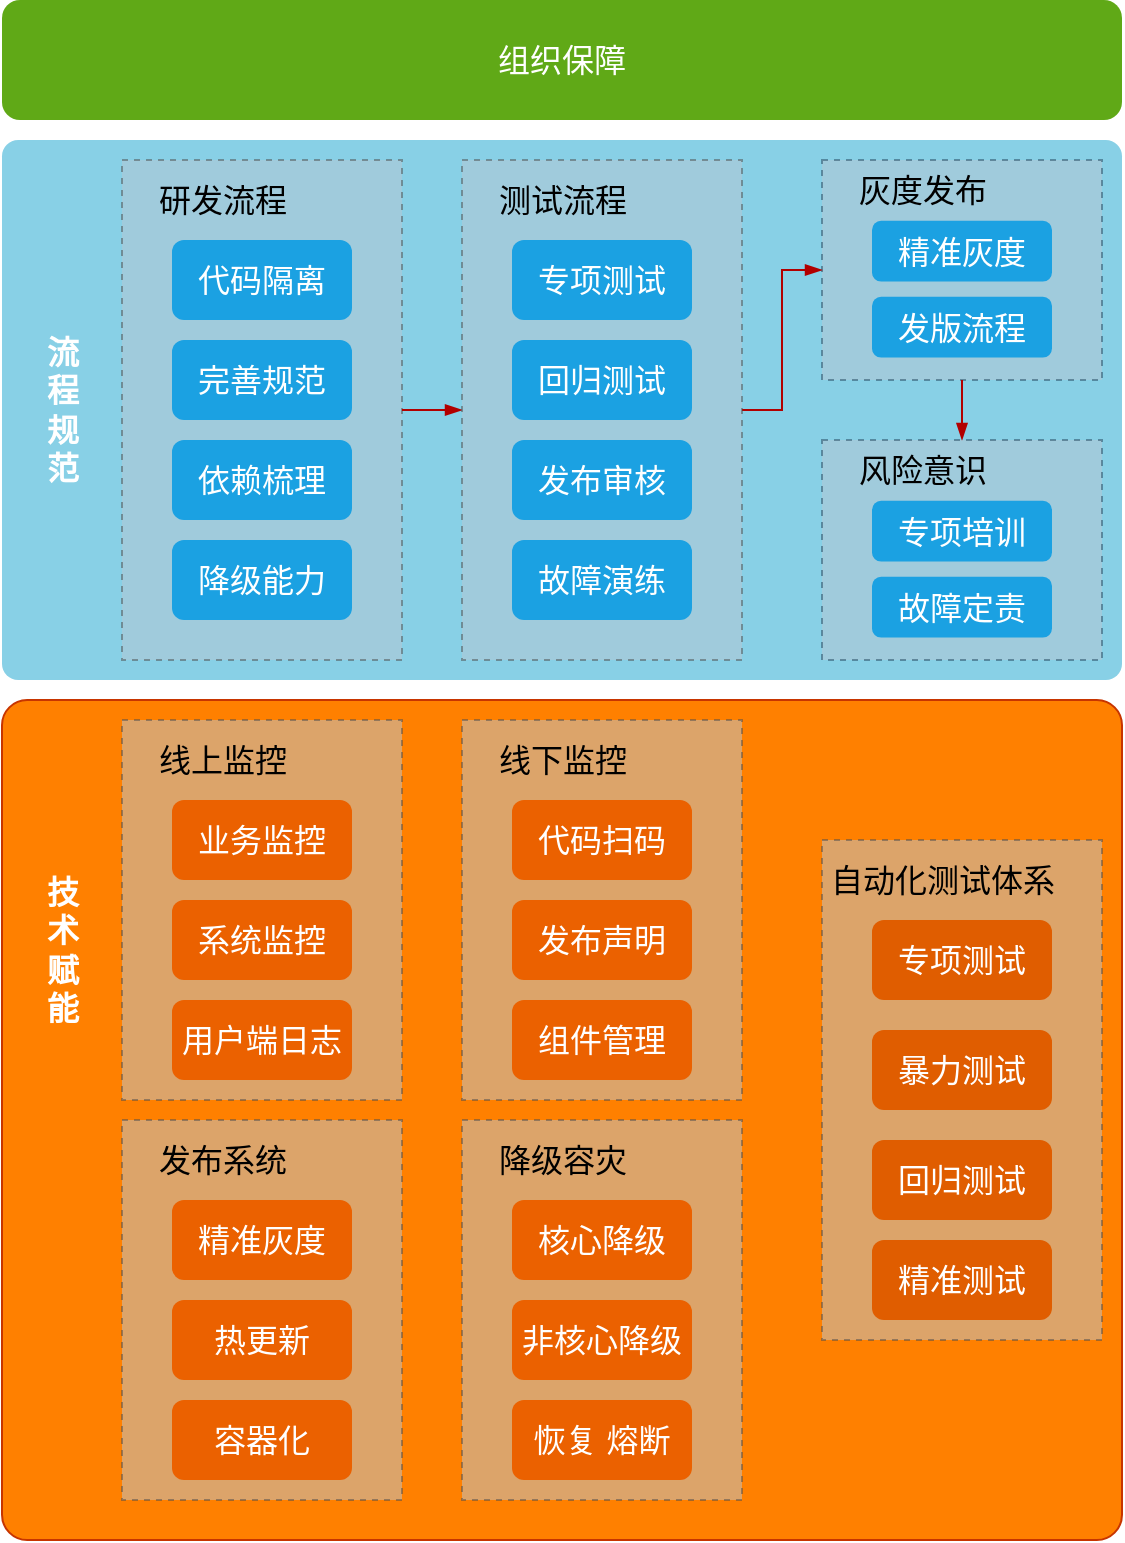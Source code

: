 <mxfile version="14.2.7" type="github">
  <diagram id="Ow_AVmy7Ml7WNaqZmlaC" name="Page-1">
    <mxGraphModel dx="744" dy="625" grid="1" gridSize="10" guides="1" tooltips="1" connect="1" arrows="1" fold="1" page="1" pageScale="1" pageWidth="827" pageHeight="1169" math="0" shadow="0">
      <root>
        <mxCell id="0" />
        <mxCell id="1" parent="0" />
        <mxCell id="0TEbAbj2sO7XbBUJldYK-2" value="" style="whiteSpace=wrap;html=1;dashed=1;fillColor=none;strokeColor=#4D4D4D;" parent="1" vertex="1">
          <mxGeometry x="140" y="190" width="140" height="250" as="geometry" />
        </mxCell>
        <mxCell id="0TEbAbj2sO7XbBUJldYK-76" value="" style="whiteSpace=wrap;html=1;dashed=1;fillColor=none;strokeColor=#4D4D4D;" parent="1" vertex="1">
          <mxGeometry x="310" y="190" width="140" height="250" as="geometry" />
        </mxCell>
        <mxCell id="0TEbAbj2sO7XbBUJldYK-70" value="" style="rounded=1;whiteSpace=wrap;html=1;fontSize=16;arcSize=3;fillColor=#88D0E6;strokeColor=none;" parent="1" vertex="1">
          <mxGeometry x="80" y="180" width="560" height="270" as="geometry" />
        </mxCell>
        <mxCell id="0TEbAbj2sO7XbBUJldYK-1" value="&lt;font style=&quot;font-size: 16px&quot;&gt;组织保障&lt;/font&gt;" style="rounded=1;whiteSpace=wrap;html=1;fillColor=#60a917;fontColor=#ffffff;strokeColor=none;" parent="1" vertex="1">
          <mxGeometry x="80" y="110" width="560" height="60" as="geometry" />
        </mxCell>
        <mxCell id="0TEbAbj2sO7XbBUJldYK-10" value="" style="group;fillColor=#bac8d3;dashed=1;opacity=50;strokeColor=#4D4D4D;container=0;" parent="1" vertex="1" connectable="0">
          <mxGeometry x="140" y="190" width="140" height="250" as="geometry" />
        </mxCell>
        <mxCell id="0TEbAbj2sO7XbBUJldYK-29" style="edgeStyle=orthogonalEdgeStyle;rounded=0;jumpStyle=none;orthogonalLoop=1;jettySize=auto;html=1;exitX=1;exitY=0.5;exitDx=0;exitDy=0;entryX=0;entryY=0.5;entryDx=0;entryDy=0;endArrow=blockThin;endFill=1;fontSize=16;fillColor=#e51400;strokeColor=#B20000;" parent="1" source="0TEbAbj2sO7XbBUJldYK-2" target="0TEbAbj2sO7XbBUJldYK-12" edge="1">
          <mxGeometry relative="1" as="geometry" />
        </mxCell>
        <mxCell id="0TEbAbj2sO7XbBUJldYK-30" value="" style="group;opacity=50;dashed=1;" parent="1" vertex="1" connectable="0">
          <mxGeometry x="490" y="190" width="140" height="110" as="geometry" />
        </mxCell>
        <mxCell id="0TEbAbj2sO7XbBUJldYK-21" value="" style="whiteSpace=wrap;html=1;dashed=1;fillColor=#bac8d3;strokeColor=#23445d;opacity=50;" parent="0TEbAbj2sO7XbBUJldYK-30" vertex="1">
          <mxGeometry width="140" height="110" as="geometry" />
        </mxCell>
        <mxCell id="0TEbAbj2sO7XbBUJldYK-22" value="&lt;span style=&quot;font-weight: normal&quot;&gt;灰度发布&lt;/span&gt;" style="text;strokeColor=none;fillColor=none;html=1;fontSize=16;fontStyle=1;verticalAlign=middle;align=center;dashed=1;" parent="0TEbAbj2sO7XbBUJldYK-30" vertex="1">
          <mxGeometry width="100" height="30.4" as="geometry" />
        </mxCell>
        <mxCell id="0TEbAbj2sO7XbBUJldYK-23" value="精准灰度" style="rounded=1;whiteSpace=wrap;html=1;dashed=1;fontSize=16;fillColor=#1ba1e2;fontColor=#ffffff;strokeColor=none;" parent="0TEbAbj2sO7XbBUJldYK-30" vertex="1">
          <mxGeometry x="25" y="30.4" width="90" height="30.4" as="geometry" />
        </mxCell>
        <mxCell id="0TEbAbj2sO7XbBUJldYK-24" value="发版流程" style="rounded=1;whiteSpace=wrap;html=1;dashed=1;fontSize=16;fillColor=#1ba1e2;fontColor=#ffffff;strokeColor=none;" parent="0TEbAbj2sO7XbBUJldYK-30" vertex="1">
          <mxGeometry x="25" y="68.4" width="90" height="30.4" as="geometry" />
        </mxCell>
        <mxCell id="0TEbAbj2sO7XbBUJldYK-53" value="" style="edgeStyle=orthogonalEdgeStyle;rounded=0;jumpStyle=none;orthogonalLoop=1;jettySize=auto;html=1;endArrow=blockThin;endFill=1;fontSize=16;entryX=0;entryY=0.5;entryDx=0;entryDy=0;fillColor=#e51400;strokeColor=#B20000;" parent="1" source="0TEbAbj2sO7XbBUJldYK-12" target="0TEbAbj2sO7XbBUJldYK-21" edge="1">
          <mxGeometry relative="1" as="geometry">
            <mxPoint x="640" y="300" as="targetPoint" />
          </mxGeometry>
        </mxCell>
        <mxCell id="0TEbAbj2sO7XbBUJldYK-65" value="" style="edgeStyle=orthogonalEdgeStyle;rounded=0;jumpStyle=none;orthogonalLoop=1;jettySize=auto;html=1;endArrow=blockThin;endFill=1;fontSize=16;fillColor=#e51400;strokeColor=#B20000;" parent="1" source="0TEbAbj2sO7XbBUJldYK-21" edge="1">
          <mxGeometry relative="1" as="geometry">
            <mxPoint x="560" y="330" as="targetPoint" />
          </mxGeometry>
        </mxCell>
        <mxCell id="0TEbAbj2sO7XbBUJldYK-39" value="" style="whiteSpace=wrap;html=1;dashed=1;fillColor=#bac8d3;strokeColor=#23445D;opacity=50;" parent="1" vertex="1">
          <mxGeometry x="490" y="330" width="140" height="110" as="geometry" />
        </mxCell>
        <mxCell id="0TEbAbj2sO7XbBUJldYK-40" value="&lt;span style=&quot;font-weight: normal&quot;&gt;风险意识&lt;/span&gt;" style="text;strokeColor=none;fillColor=none;html=1;fontSize=16;fontStyle=1;verticalAlign=middle;align=center;dashed=1;" parent="1" vertex="1">
          <mxGeometry x="490" y="330" width="100" height="30.4" as="geometry" />
        </mxCell>
        <mxCell id="0TEbAbj2sO7XbBUJldYK-41" value="专项培训" style="rounded=1;whiteSpace=wrap;html=1;dashed=1;fontSize=16;fillColor=#1ba1e2;fontColor=#ffffff;strokeColor=none;" parent="1" vertex="1">
          <mxGeometry x="515" y="360.4" width="90" height="30.4" as="geometry" />
        </mxCell>
        <mxCell id="0TEbAbj2sO7XbBUJldYK-42" value="故障定责" style="rounded=1;whiteSpace=wrap;html=1;dashed=1;fontSize=16;fillColor=#1ba1e2;fontColor=#ffffff;strokeColor=none;" parent="1" vertex="1">
          <mxGeometry x="515" y="398.4" width="90" height="30.4" as="geometry" />
        </mxCell>
        <mxCell id="0TEbAbj2sO7XbBUJldYK-71" value="&lt;font color=&quot;#ffffff&quot; style=&quot;font-size: 16px;&quot;&gt;流&lt;br style=&quot;font-size: 16px;&quot;&gt;程&lt;br style=&quot;font-size: 16px;&quot;&gt;规&lt;br style=&quot;font-size: 16px;&quot;&gt;范&lt;/font&gt;" style="text;strokeColor=none;fillColor=none;html=1;fontSize=16;fontStyle=1;verticalAlign=middle;align=center;rounded=1;" parent="1" vertex="1">
          <mxGeometry x="90" y="295" width="40" height="40" as="geometry" />
        </mxCell>
        <mxCell id="0TEbAbj2sO7XbBUJldYK-72" value="" style="rounded=1;whiteSpace=wrap;html=1;fontSize=16;arcSize=3;strokeColor=#C73500;fontColor=#ffffff;fillColor=#FF8000;" parent="1" vertex="1">
          <mxGeometry x="80" y="460" width="560" height="420" as="geometry" />
        </mxCell>
        <mxCell id="0TEbAbj2sO7XbBUJldYK-73" value="&lt;font color=&quot;#ffffff&quot;&gt;技&lt;br&gt;术&lt;br&gt;赋&lt;br&gt;能&lt;br&gt;&lt;/font&gt;" style="text;strokeColor=none;fillColor=none;html=1;fontSize=16;fontStyle=1;verticalAlign=middle;align=center;rounded=1;" parent="1" vertex="1">
          <mxGeometry x="90" y="565" width="40" height="40" as="geometry" />
        </mxCell>
        <mxCell id="0TEbAbj2sO7XbBUJldYK-12" value="" style="whiteSpace=wrap;html=1;dashed=1;fillColor=#bac8d3;opacity=50;strokeColor=#4D4D4D;" parent="1" vertex="1">
          <mxGeometry x="310" y="190" width="140" height="250" as="geometry" />
        </mxCell>
        <mxCell id="0TEbAbj2sO7XbBUJldYK-13" value="测试流程" style="text;strokeColor=none;fillColor=none;html=1;fontSize=16;fontStyle=0;verticalAlign=middle;align=center;dashed=1;" parent="1" vertex="1">
          <mxGeometry x="310" y="190" width="100" height="40" as="geometry" />
        </mxCell>
        <mxCell id="0TEbAbj2sO7XbBUJldYK-14" value="专项测试" style="rounded=1;whiteSpace=wrap;html=1;dashed=1;fontSize=16;fillColor=#1ba1e2;fontColor=#ffffff;strokeColor=none;" parent="1" vertex="1">
          <mxGeometry x="335" y="230" width="90" height="40" as="geometry" />
        </mxCell>
        <mxCell id="0TEbAbj2sO7XbBUJldYK-15" value="回归测试" style="rounded=1;whiteSpace=wrap;html=1;dashed=1;fontSize=16;fillColor=#1ba1e2;fontColor=#ffffff;strokeColor=none;" parent="1" vertex="1">
          <mxGeometry x="335" y="280" width="90" height="40" as="geometry" />
        </mxCell>
        <mxCell id="0TEbAbj2sO7XbBUJldYK-16" value="发布审核" style="rounded=1;whiteSpace=wrap;html=1;dashed=1;fontSize=16;fillColor=#1ba1e2;fontColor=#ffffff;strokeColor=none;" parent="1" vertex="1">
          <mxGeometry x="335" y="330" width="90" height="40" as="geometry" />
        </mxCell>
        <mxCell id="0TEbAbj2sO7XbBUJldYK-17" value="故障演练" style="rounded=1;whiteSpace=wrap;html=1;dashed=1;fontSize=16;fillColor=#1ba1e2;fontColor=#ffffff;strokeColor=none;" parent="1" vertex="1">
          <mxGeometry x="335" y="380" width="90" height="40" as="geometry" />
        </mxCell>
        <mxCell id="0TEbAbj2sO7XbBUJldYK-4" value="&lt;span style=&quot;font-weight: normal&quot;&gt;研发流程&lt;/span&gt;" style="text;strokeColor=none;fillColor=none;html=1;fontSize=16;fontStyle=1;verticalAlign=middle;align=center;dashed=1;" parent="1" vertex="1">
          <mxGeometry x="140" y="190" width="100" height="40" as="geometry" />
        </mxCell>
        <mxCell id="0TEbAbj2sO7XbBUJldYK-5" value="代码隔离" style="rounded=1;whiteSpace=wrap;html=1;dashed=1;fontSize=16;fillColor=#1ba1e2;fontColor=#ffffff;strokeColor=none;" parent="1" vertex="1">
          <mxGeometry x="165" y="230" width="90" height="40" as="geometry" />
        </mxCell>
        <mxCell id="0TEbAbj2sO7XbBUJldYK-6" value="完善规范" style="rounded=1;whiteSpace=wrap;html=1;dashed=1;fontSize=16;fillColor=#1ba1e2;fontColor=#ffffff;strokeColor=none;" parent="1" vertex="1">
          <mxGeometry x="165" y="280" width="90" height="40" as="geometry" />
        </mxCell>
        <mxCell id="0TEbAbj2sO7XbBUJldYK-7" value="依赖梳理" style="rounded=1;whiteSpace=wrap;html=1;dashed=1;fontSize=16;fillColor=#1ba1e2;fontColor=#ffffff;strokeColor=none;" parent="1" vertex="1">
          <mxGeometry x="165" y="330" width="90" height="40" as="geometry" />
        </mxCell>
        <mxCell id="0TEbAbj2sO7XbBUJldYK-8" value="降级能力" style="rounded=1;whiteSpace=wrap;html=1;dashed=1;fontSize=16;fillColor=#1ba1e2;fontColor=#ffffff;strokeColor=none;" parent="1" vertex="1">
          <mxGeometry x="165" y="380" width="90" height="40" as="geometry" />
        </mxCell>
        <mxCell id="CxhGN7uguc151sI_CERg-1" value="" style="group;fillColor=#bac8d3;dashed=1;opacity=50;strokeColor=#4D4D4D;container=0;" vertex="1" connectable="0" parent="1">
          <mxGeometry x="140" y="470" width="140" height="190" as="geometry" />
        </mxCell>
        <mxCell id="CxhGN7uguc151sI_CERg-2" value="&lt;span style=&quot;font-weight: 400&quot;&gt;线上监控&lt;/span&gt;" style="text;strokeColor=none;fillColor=none;html=1;fontSize=16;fontStyle=1;verticalAlign=middle;align=center;dashed=1;" vertex="1" parent="1">
          <mxGeometry x="140" y="470" width="100" height="40" as="geometry" />
        </mxCell>
        <mxCell id="CxhGN7uguc151sI_CERg-13" value="业务监控" style="rounded=1;whiteSpace=wrap;html=1;dashed=1;fontSize=16;fontColor=#ffffff;fillColor=#EB6100;strokeColor=none;" vertex="1" parent="1">
          <mxGeometry x="165" y="510" width="90" height="40" as="geometry" />
        </mxCell>
        <mxCell id="CxhGN7uguc151sI_CERg-14" value="系统监控" style="rounded=1;whiteSpace=wrap;html=1;dashed=1;fontSize=16;fontColor=#ffffff;fillColor=#EB6100;strokeColor=none;" vertex="1" parent="1">
          <mxGeometry x="165" y="560" width="90" height="40" as="geometry" />
        </mxCell>
        <mxCell id="CxhGN7uguc151sI_CERg-15" value="用户端日志" style="rounded=1;whiteSpace=wrap;html=1;dashed=1;fontSize=16;fontColor=#ffffff;fillColor=#EB6100;strokeColor=none;" vertex="1" parent="1">
          <mxGeometry x="165" y="610" width="90" height="40" as="geometry" />
        </mxCell>
        <mxCell id="CxhGN7uguc151sI_CERg-20" value="" style="group;fillColor=#bac8d3;dashed=1;opacity=50;strokeColor=#4D4D4D;container=0;" vertex="1" connectable="0" parent="1">
          <mxGeometry x="310" y="470" width="140" height="190" as="geometry" />
        </mxCell>
        <mxCell id="CxhGN7uguc151sI_CERg-21" value="&lt;span style=&quot;font-weight: 400&quot;&gt;线下监控&lt;/span&gt;" style="text;strokeColor=none;fillColor=none;html=1;fontSize=16;fontStyle=1;verticalAlign=middle;align=center;dashed=1;" vertex="1" parent="1">
          <mxGeometry x="310" y="470" width="100" height="40" as="geometry" />
        </mxCell>
        <mxCell id="CxhGN7uguc151sI_CERg-23" value="代码扫码" style="rounded=1;whiteSpace=wrap;html=1;dashed=1;fontSize=16;fontColor=#ffffff;fillColor=#EB6100;strokeColor=none;" vertex="1" parent="1">
          <mxGeometry x="335" y="510" width="90" height="40" as="geometry" />
        </mxCell>
        <mxCell id="CxhGN7uguc151sI_CERg-24" value="发布声明" style="rounded=1;whiteSpace=wrap;html=1;dashed=1;fontSize=16;fontColor=#ffffff;fillColor=#EB6100;strokeColor=none;" vertex="1" parent="1">
          <mxGeometry x="335" y="560" width="90" height="40" as="geometry" />
        </mxCell>
        <mxCell id="CxhGN7uguc151sI_CERg-25" value="组件管理" style="rounded=1;whiteSpace=wrap;html=1;dashed=1;fontSize=16;fontColor=#ffffff;fillColor=#EB6100;strokeColor=none;" vertex="1" parent="1">
          <mxGeometry x="335" y="610" width="90" height="40" as="geometry" />
        </mxCell>
        <mxCell id="CxhGN7uguc151sI_CERg-26" value="" style="group;fillColor=#bac8d3;dashed=1;opacity=50;strokeColor=#4D4D4D;container=0;" vertex="1" connectable="0" parent="1">
          <mxGeometry x="140" y="670" width="140" height="190" as="geometry" />
        </mxCell>
        <mxCell id="CxhGN7uguc151sI_CERg-28" value="&lt;span style=&quot;font-weight: 400&quot;&gt;发布系统&lt;/span&gt;" style="text;strokeColor=none;fillColor=none;html=1;fontSize=16;fontStyle=1;verticalAlign=middle;align=center;dashed=1;" vertex="1" parent="1">
          <mxGeometry x="140" y="670" width="100" height="40" as="geometry" />
        </mxCell>
        <mxCell id="CxhGN7uguc151sI_CERg-30" value="精准灰度" style="rounded=1;whiteSpace=wrap;html=1;dashed=1;fontSize=16;fontColor=#ffffff;fillColor=#EB6100;strokeColor=none;" vertex="1" parent="1">
          <mxGeometry x="165" y="710" width="90" height="40" as="geometry" />
        </mxCell>
        <mxCell id="CxhGN7uguc151sI_CERg-31" value="热更新" style="rounded=1;whiteSpace=wrap;html=1;dashed=1;fontSize=16;fontColor=#ffffff;fillColor=#EB6100;strokeColor=none;" vertex="1" parent="1">
          <mxGeometry x="165" y="760" width="90" height="40" as="geometry" />
        </mxCell>
        <mxCell id="CxhGN7uguc151sI_CERg-32" value="容器化" style="rounded=1;whiteSpace=wrap;html=1;dashed=1;fontSize=16;fontColor=#ffffff;fillColor=#EB6100;strokeColor=none;" vertex="1" parent="1">
          <mxGeometry x="165" y="810" width="90" height="40" as="geometry" />
        </mxCell>
        <mxCell id="CxhGN7uguc151sI_CERg-33" value="" style="group;fillColor=#bac8d3;dashed=1;opacity=50;strokeColor=#4D4D4D;container=0;" vertex="1" connectable="0" parent="1">
          <mxGeometry x="310" y="670" width="140" height="190" as="geometry" />
        </mxCell>
        <mxCell id="CxhGN7uguc151sI_CERg-34" value="&lt;span style=&quot;font-weight: 400&quot;&gt;降级容灾&lt;/span&gt;" style="text;strokeColor=none;fillColor=none;html=1;fontSize=16;fontStyle=1;verticalAlign=middle;align=center;dashed=1;" vertex="1" parent="1">
          <mxGeometry x="310" y="670" width="100" height="40" as="geometry" />
        </mxCell>
        <mxCell id="CxhGN7uguc151sI_CERg-36" value="核心降级" style="rounded=1;whiteSpace=wrap;html=1;dashed=1;fontSize=16;fontColor=#ffffff;fillColor=#EB6100;strokeColor=none;" vertex="1" parent="1">
          <mxGeometry x="335" y="710" width="90" height="40" as="geometry" />
        </mxCell>
        <mxCell id="CxhGN7uguc151sI_CERg-37" value="非核心降级" style="rounded=1;whiteSpace=wrap;html=1;dashed=1;fontSize=16;fontColor=#ffffff;fillColor=#EB6100;strokeColor=none;" vertex="1" parent="1">
          <mxGeometry x="335" y="760" width="90" height="40" as="geometry" />
        </mxCell>
        <mxCell id="CxhGN7uguc151sI_CERg-38" value="恢复 熔断" style="rounded=1;whiteSpace=wrap;html=1;dashed=1;fontSize=16;fontColor=#ffffff;fillColor=#EB6100;strokeColor=none;" vertex="1" parent="1">
          <mxGeometry x="335" y="810" width="90" height="40" as="geometry" />
        </mxCell>
        <mxCell id="CxhGN7uguc151sI_CERg-39" value="" style="group" vertex="1" connectable="0" parent="1">
          <mxGeometry x="490" y="530" width="140" height="250" as="geometry" />
        </mxCell>
        <mxCell id="CxhGN7uguc151sI_CERg-3" value="" style="group;fillColor=#bac8d3;dashed=1;opacity=50;strokeColor=#4D4D4D;container=0;" vertex="1" connectable="0" parent="CxhGN7uguc151sI_CERg-39">
          <mxGeometry width="140" height="250" as="geometry" />
        </mxCell>
        <mxCell id="CxhGN7uguc151sI_CERg-4" value="&lt;span style=&quot;font-weight: 400&quot;&gt;&lt;font style=&quot;font-size: 16px&quot;&gt;自动化测试体系&lt;/font&gt;&lt;/span&gt;" style="text;strokeColor=none;fillColor=none;html=1;fontSize=16;fontStyle=1;verticalAlign=middle;align=center;dashed=1;" vertex="1" parent="CxhGN7uguc151sI_CERg-39">
          <mxGeometry width="120" height="40" as="geometry" />
        </mxCell>
        <mxCell id="CxhGN7uguc151sI_CERg-9" value="专项测试" style="rounded=1;whiteSpace=wrap;html=1;dashed=1;fontSize=16;fontColor=#ffffff;fillColor=#E05D00;strokeColor=none;" vertex="1" parent="CxhGN7uguc151sI_CERg-39">
          <mxGeometry x="25" y="40" width="90" height="40" as="geometry" />
        </mxCell>
        <mxCell id="CxhGN7uguc151sI_CERg-10" value="暴力测试" style="rounded=1;whiteSpace=wrap;html=1;dashed=1;fontSize=16;fontColor=#ffffff;fillColor=#E05D00;strokeColor=none;" vertex="1" parent="CxhGN7uguc151sI_CERg-39">
          <mxGeometry x="25" y="95" width="90" height="40" as="geometry" />
        </mxCell>
        <mxCell id="CxhGN7uguc151sI_CERg-11" value="回归测试" style="rounded=1;whiteSpace=wrap;html=1;dashed=1;fontSize=16;fontColor=#ffffff;fillColor=#E05D00;strokeColor=none;" vertex="1" parent="CxhGN7uguc151sI_CERg-39">
          <mxGeometry x="25" y="150" width="90" height="40" as="geometry" />
        </mxCell>
        <mxCell id="CxhGN7uguc151sI_CERg-12" value="精准测试" style="rounded=1;whiteSpace=wrap;html=1;dashed=1;fontSize=16;fontColor=#ffffff;fillColor=#E05D00;strokeColor=none;" vertex="1" parent="CxhGN7uguc151sI_CERg-39">
          <mxGeometry x="25" y="200" width="90" height="40" as="geometry" />
        </mxCell>
      </root>
    </mxGraphModel>
  </diagram>
</mxfile>
